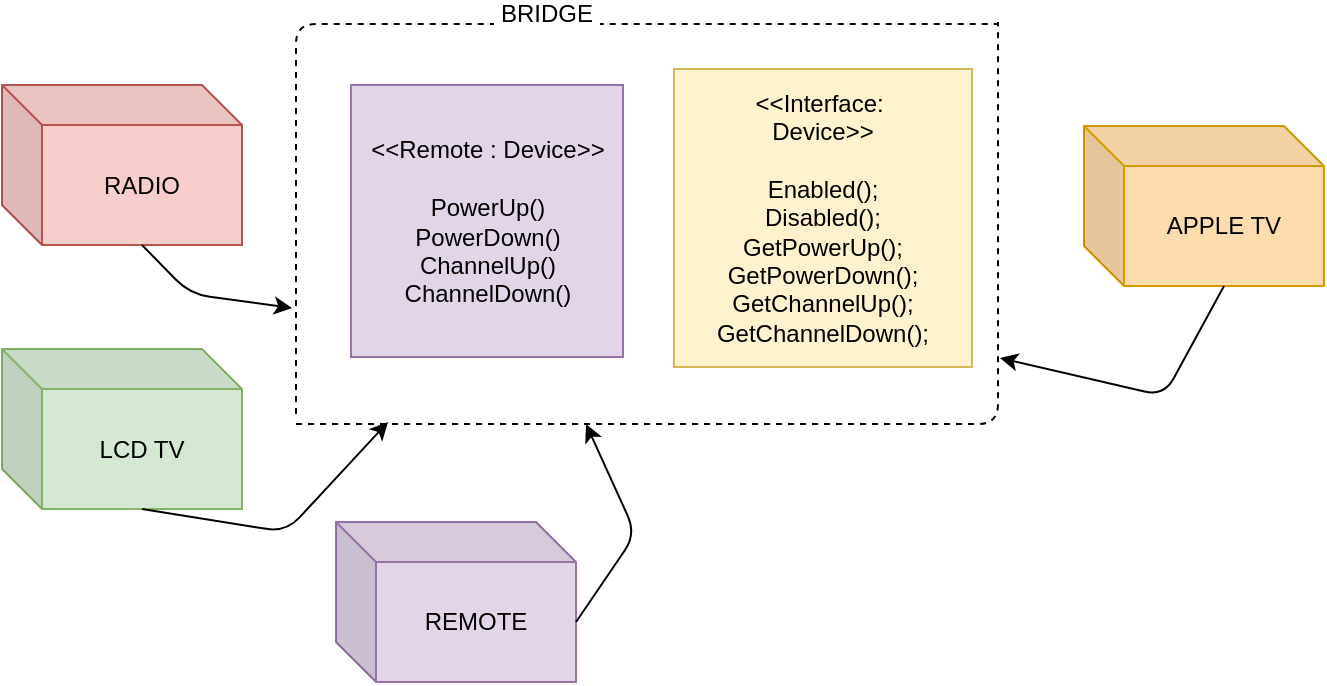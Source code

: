 <mxfile version="12.1.3" type="device" pages="1"><diagram id="I_19lL317-N-ySZmYOcu" name="Page-1"><mxGraphModel dx="998" dy="548" grid="0" gridSize="10" guides="1" tooltips="1" connect="1" arrows="1" fold="1" page="1" pageScale="1" pageWidth="850" pageHeight="1100" math="0" shadow="0"><root><mxCell id="0"/><mxCell id="1" parent="0"/><mxCell id="5jFKH73J2r0ybNKUX-qR-1" value="&amp;lt;&amp;lt;Remote : Device&amp;gt;&amp;gt;&lt;br&gt;&lt;br&gt;PowerUp()&lt;br&gt;PowerDown()&lt;br&gt;ChannelUp()&lt;br&gt;ChannelDown()" style="whiteSpace=wrap;html=1;aspect=fixed;fillColor=#e1d5e7;strokeColor=#9673a6;" parent="1" vertex="1"><mxGeometry x="245.5" y="181.5" width="136" height="136" as="geometry"/></mxCell><mxCell id="5jFKH73J2r0ybNKUX-qR-2" value="&amp;lt;&amp;lt;Interface:&amp;nbsp;&lt;br&gt;Device&amp;gt;&amp;gt;&lt;br&gt;&lt;br&gt;Enabled();&lt;br&gt;Disabled();&lt;br&gt;GetPowerUp();&lt;br&gt;GetPowerDown();&lt;br&gt;GetChannelUp();&lt;br&gt;GetChannelDown();" style="whiteSpace=wrap;html=1;aspect=fixed;fillColor=#fff2cc;strokeColor=#d6b656;" parent="1" vertex="1"><mxGeometry x="407" y="173.5" width="149" height="149" as="geometry"/></mxCell><mxCell id="5jFKH73J2r0ybNKUX-qR-3" value="" style="endArrow=none;dashed=1;html=1;" parent="1" edge="1"><mxGeometry width="50" height="50" relative="1" as="geometry"><mxPoint x="218" y="346" as="sourcePoint"/><mxPoint x="569" y="151" as="targetPoint"/><Array as="points"><mxPoint x="218" y="151"/></Array></mxGeometry></mxCell><mxCell id="5jFKH73J2r0ybNKUX-qR-5" value="&amp;nbsp;BRIDGE&amp;nbsp;" style="text;html=1;resizable=0;points=[];align=center;verticalAlign=middle;labelBackgroundColor=#ffffff;" parent="5jFKH73J2r0ybNKUX-qR-3" vertex="1" connectable="0"><mxGeometry x="0.171" y="5" relative="1" as="geometry"><mxPoint as="offset"/></mxGeometry></mxCell><mxCell id="5jFKH73J2r0ybNKUX-qR-4" value="" style="endArrow=none;dashed=1;html=1;" parent="1" edge="1"><mxGeometry width="50" height="50" relative="1" as="geometry"><mxPoint x="218" y="351" as="sourcePoint"/><mxPoint x="569" y="150" as="targetPoint"/><Array as="points"><mxPoint x="569" y="351"/></Array></mxGeometry></mxCell><mxCell id="5jFKH73J2r0ybNKUX-qR-6" value="RADIO" style="shape=cube;whiteSpace=wrap;html=1;boundedLbl=1;backgroundOutline=1;darkOpacity=0.05;darkOpacity2=0.1;fillColor=#f8cecc;strokeColor=#b85450;" parent="1" vertex="1"><mxGeometry x="71" y="181.5" width="120" height="80" as="geometry"/></mxCell><mxCell id="5jFKH73J2r0ybNKUX-qR-7" value="LCD TV" style="shape=cube;whiteSpace=wrap;html=1;boundedLbl=1;backgroundOutline=1;darkOpacity=0.05;darkOpacity2=0.1;fillColor=#d5e8d4;strokeColor=#82b366;" parent="1" vertex="1"><mxGeometry x="71" y="313.5" width="120" height="80" as="geometry"/></mxCell><mxCell id="5jFKH73J2r0ybNKUX-qR-8" value="REMOTE" style="shape=cube;whiteSpace=wrap;html=1;boundedLbl=1;backgroundOutline=1;darkOpacity=0.05;darkOpacity2=0.1;fillColor=#e1d5e7;strokeColor=#9673a6;" parent="1" vertex="1"><mxGeometry x="238" y="400" width="120" height="80" as="geometry"/></mxCell><mxCell id="5jFKH73J2r0ybNKUX-qR-9" value="" style="endArrow=classic;html=1;exitX=0;exitY=0;exitDx=120;exitDy=50;exitPerimeter=0;" parent="1" source="5jFKH73J2r0ybNKUX-qR-8" edge="1"><mxGeometry width="50" height="50" relative="1" as="geometry"><mxPoint x="428" y="430" as="sourcePoint"/><mxPoint x="363" y="351" as="targetPoint"/><Array as="points"><mxPoint x="388" y="406"/></Array></mxGeometry></mxCell><mxCell id="5jFKH73J2r0ybNKUX-qR-10" value="" style="endArrow=classic;html=1;exitX=0;exitY=0;exitDx=70;exitDy=80;exitPerimeter=0;" parent="1" source="5jFKH73J2r0ybNKUX-qR-7" edge="1"><mxGeometry width="50" height="50" relative="1" as="geometry"><mxPoint x="71" y="551" as="sourcePoint"/><mxPoint x="264" y="350" as="targetPoint"/><Array as="points"><mxPoint x="213" y="405"/></Array></mxGeometry></mxCell><mxCell id="5jFKH73J2r0ybNKUX-qR-11" value="" style="endArrow=classic;html=1;exitX=0;exitY=0;exitDx=70;exitDy=80;exitPerimeter=0;" parent="1" source="5jFKH73J2r0ybNKUX-qR-6" edge="1"><mxGeometry width="50" height="50" relative="1" as="geometry"><mxPoint x="71" y="551" as="sourcePoint"/><mxPoint x="216" y="293" as="targetPoint"/><Array as="points"><mxPoint x="165" y="286"/></Array></mxGeometry></mxCell><mxCell id="5jFKH73J2r0ybNKUX-qR-12" value="APPLE TV" style="shape=cube;whiteSpace=wrap;html=1;boundedLbl=1;backgroundOutline=1;darkOpacity=0.05;darkOpacity2=0.1;fillColor=#FFDCAD;strokeColor=#d79b00;" parent="1" vertex="1"><mxGeometry x="612" y="202" width="120" height="80" as="geometry"/></mxCell><mxCell id="5jFKH73J2r0ybNKUX-qR-13" value="" style="endArrow=classic;html=1;exitX=0;exitY=0;exitDx=70;exitDy=80;exitPerimeter=0;" parent="1" source="5jFKH73J2r0ybNKUX-qR-12" edge="1"><mxGeometry width="50" height="50" relative="1" as="geometry"><mxPoint x="472" y="433" as="sourcePoint"/><mxPoint x="570" y="318" as="targetPoint"/><Array as="points"><mxPoint x="652" y="337"/></Array></mxGeometry></mxCell></root></mxGraphModel></diagram></mxfile>